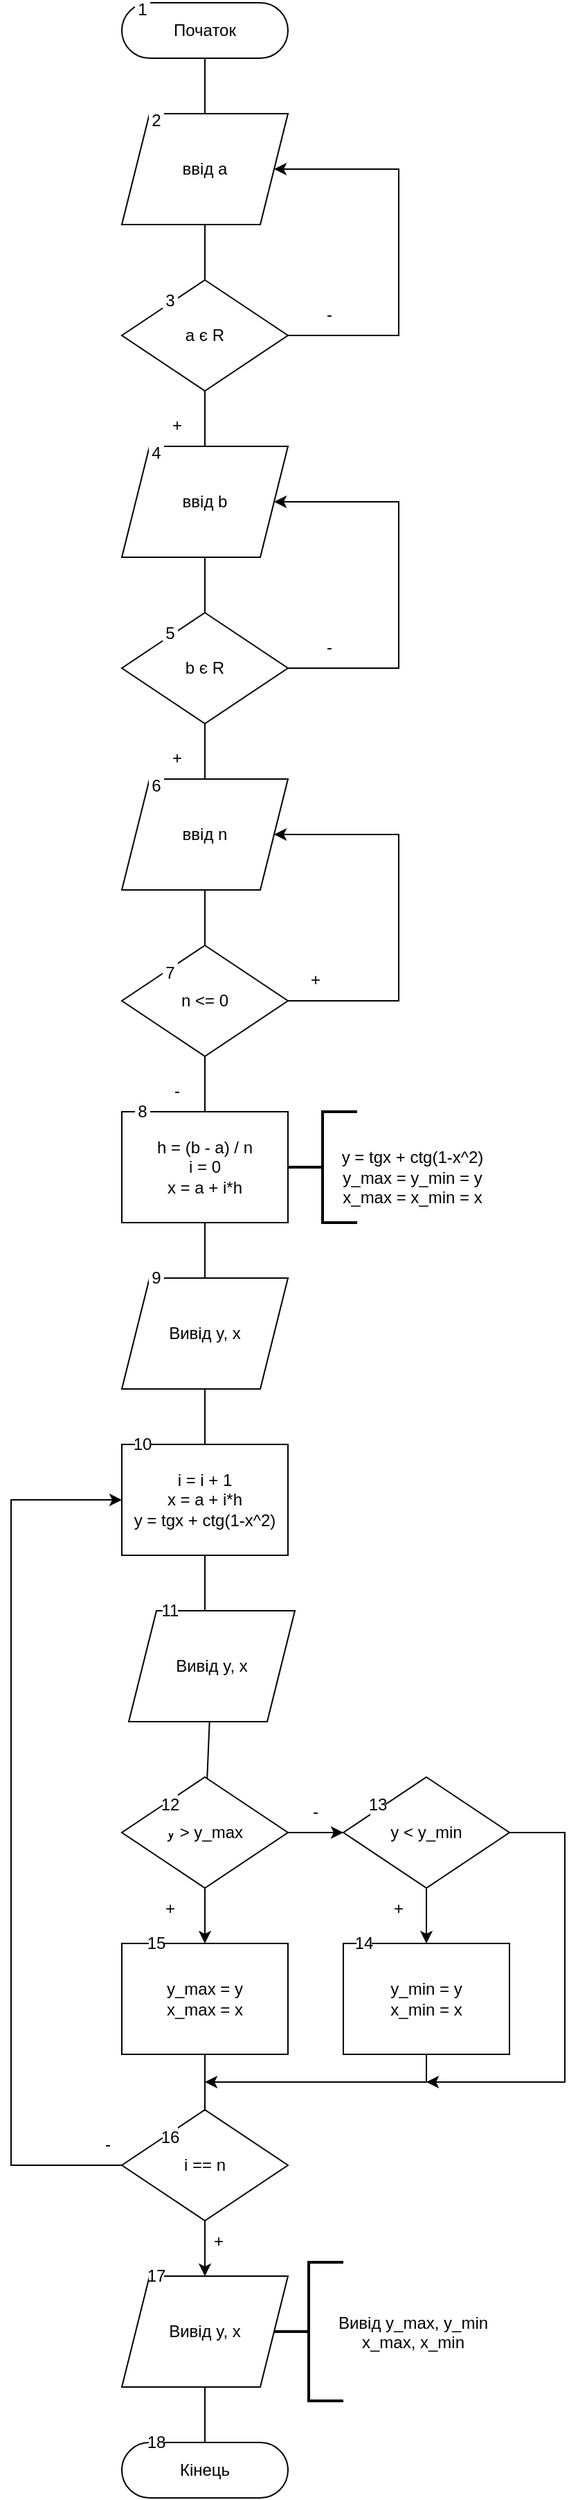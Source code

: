 <mxfile version="20.4.0" type="device"><diagram id="GCoSlFotUA6Nspxgq5no" name="Сторінка-1"><mxGraphModel dx="317" dy="1713" grid="1" gridSize="10" guides="1" tooltips="1" connect="1" arrows="1" fold="1" page="1" pageScale="1" pageWidth="827" pageHeight="1169" math="0" shadow="0"><root><mxCell id="0"/><mxCell id="1" parent="0"/><mxCell id="e6ymq5OhCVcqAGx59tbJ-1" value="Початок" style="rounded=1;whiteSpace=wrap;html=1;arcSize=50;" parent="1" vertex="1"><mxGeometry x="320" y="-1160" width="120" height="40" as="geometry"/></mxCell><mxCell id="e6ymq5OhCVcqAGx59tbJ-2" value="&lt;div&gt;Кінець&lt;/div&gt;" style="rounded=1;whiteSpace=wrap;html=1;arcSize=50;" parent="1" vertex="1"><mxGeometry x="320" y="600" width="120" height="40" as="geometry"/></mxCell><mxCell id="e6ymq5OhCVcqAGx59tbJ-4" value="ввід а" style="shape=parallelogram;perimeter=parallelogramPerimeter;whiteSpace=wrap;html=1;fixedSize=1;rounded=0;gradientColor=none;" parent="1" vertex="1"><mxGeometry x="320" y="-1080" width="120" height="80" as="geometry"/></mxCell><mxCell id="e6ymq5OhCVcqAGx59tbJ-5" value="1" style="rounded=0;whiteSpace=wrap;html=1;gradientColor=none;strokeColor=#FFFFFF;" parent="1" vertex="1"><mxGeometry x="330" y="-1160" width="10" height="10" as="geometry"/></mxCell><mxCell id="e6ymq5OhCVcqAGx59tbJ-6" value="1" style="rounded=0;whiteSpace=wrap;html=1;gradientColor=none;strokeColor=#FFFFFF;" parent="1" vertex="1"><mxGeometry x="340" y="-840" width="10" height="10" as="geometry"/></mxCell><mxCell id="e6ymq5OhCVcqAGx59tbJ-21" value="" style="endArrow=none;html=1;rounded=0;entryX=0.5;entryY=1;entryDx=0;entryDy=0;exitX=0.5;exitY=0;exitDx=0;exitDy=0;" parent="1" source="e6ymq5OhCVcqAGx59tbJ-4" target="e6ymq5OhCVcqAGx59tbJ-1" edge="1"><mxGeometry width="50" height="50" relative="1" as="geometry"><mxPoint x="300" y="-1060" as="sourcePoint"/><mxPoint x="350" y="-1110" as="targetPoint"/></mxGeometry></mxCell><mxCell id="e6ymq5OhCVcqAGx59tbJ-22" value="а є R" style="rhombus;whiteSpace=wrap;html=1;rounded=0;gradientColor=none;" parent="1" vertex="1"><mxGeometry x="320" y="-960" width="120" height="80" as="geometry"/></mxCell><mxCell id="e6ymq5OhCVcqAGx59tbJ-24" value="&lt;div&gt;2&lt;/div&gt;" style="rounded=0;whiteSpace=wrap;html=1;gradientColor=none;strokeColor=#FFFFFF;" parent="1" vertex="1"><mxGeometry x="340" y="-1080" width="10" height="10" as="geometry"/></mxCell><mxCell id="e6ymq5OhCVcqAGx59tbJ-25" value="&lt;div&gt;3&lt;/div&gt;" style="rounded=0;whiteSpace=wrap;html=1;gradientColor=none;strokeColor=#FFFFFF;" parent="1" vertex="1"><mxGeometry x="350" y="-950" width="10" height="10" as="geometry"/></mxCell><mxCell id="e6ymq5OhCVcqAGx59tbJ-26" value="" style="endArrow=none;html=1;rounded=0;exitX=0.5;exitY=0;exitDx=0;exitDy=0;" parent="1" source="e6ymq5OhCVcqAGx59tbJ-22" target="e6ymq5OhCVcqAGx59tbJ-4" edge="1"><mxGeometry width="50" height="50" relative="1" as="geometry"><mxPoint x="350" y="-950" as="sourcePoint"/><mxPoint x="390" y="-990" as="targetPoint"/></mxGeometry></mxCell><mxCell id="e6ymq5OhCVcqAGx59tbJ-29" value="ввід b" style="shape=parallelogram;perimeter=parallelogramPerimeter;whiteSpace=wrap;html=1;fixedSize=1;rounded=0;gradientColor=none;" parent="1" vertex="1"><mxGeometry x="320" y="-840" width="120" height="80" as="geometry"/></mxCell><mxCell id="e6ymq5OhCVcqAGx59tbJ-30" value="" style="endArrow=none;html=1;rounded=0;" parent="1" source="e6ymq5OhCVcqAGx59tbJ-29" target="e6ymq5OhCVcqAGx59tbJ-22" edge="1"><mxGeometry width="50" height="50" relative="1" as="geometry"><mxPoint x="530" y="-830" as="sourcePoint"/><mxPoint x="580" y="-880" as="targetPoint"/></mxGeometry></mxCell><mxCell id="e6ymq5OhCVcqAGx59tbJ-31" value="b є R" style="rhombus;whiteSpace=wrap;html=1;rounded=0;gradientColor=none;" parent="1" vertex="1"><mxGeometry x="320" y="-720" width="120" height="80" as="geometry"/></mxCell><mxCell id="e6ymq5OhCVcqAGx59tbJ-32" value="" style="endArrow=none;html=1;rounded=0;" parent="1" source="e6ymq5OhCVcqAGx59tbJ-31" target="e6ymq5OhCVcqAGx59tbJ-29" edge="1"><mxGeometry width="50" height="50" relative="1" as="geometry"><mxPoint x="490" y="-710" as="sourcePoint"/><mxPoint x="540" y="-760" as="targetPoint"/></mxGeometry></mxCell><mxCell id="e6ymq5OhCVcqAGx59tbJ-34" value="ввід n" style="shape=parallelogram;perimeter=parallelogramPerimeter;whiteSpace=wrap;html=1;fixedSize=1;rounded=0;gradientColor=none;" parent="1" vertex="1"><mxGeometry x="320" y="-600" width="120" height="80" as="geometry"/></mxCell><mxCell id="e6ymq5OhCVcqAGx59tbJ-35" value="n &amp;lt;= 0" style="rhombus;whiteSpace=wrap;html=1;rounded=0;gradientColor=none;" parent="1" vertex="1"><mxGeometry x="320" y="-480" width="120" height="80" as="geometry"/></mxCell><mxCell id="e6ymq5OhCVcqAGx59tbJ-36" value="" style="endArrow=none;html=1;rounded=0;" parent="1" source="e6ymq5OhCVcqAGx59tbJ-35" target="e6ymq5OhCVcqAGx59tbJ-34" edge="1"><mxGeometry width="50" height="50" relative="1" as="geometry"><mxPoint x="460" y="-480" as="sourcePoint"/><mxPoint x="510" y="-530" as="targetPoint"/></mxGeometry></mxCell><mxCell id="e6ymq5OhCVcqAGx59tbJ-37" value="" style="endArrow=none;html=1;rounded=0;" parent="1" source="e6ymq5OhCVcqAGx59tbJ-34" target="e6ymq5OhCVcqAGx59tbJ-31" edge="1"><mxGeometry width="50" height="50" relative="1" as="geometry"><mxPoint x="530" y="-600" as="sourcePoint"/><mxPoint x="580" y="-650" as="targetPoint"/></mxGeometry></mxCell><mxCell id="e6ymq5OhCVcqAGx59tbJ-40" value="&lt;div&gt;4&lt;/div&gt;" style="rounded=0;whiteSpace=wrap;html=1;gradientColor=none;strokeColor=#FFFFFF;" parent="1" vertex="1"><mxGeometry x="340" y="-840" width="10" height="10" as="geometry"/></mxCell><mxCell id="e6ymq5OhCVcqAGx59tbJ-42" value="5" style="rounded=0;whiteSpace=wrap;html=1;gradientColor=none;strokeColor=#FFFFFF;" parent="1" vertex="1"><mxGeometry x="350" y="-710" width="10" height="10" as="geometry"/></mxCell><mxCell id="e6ymq5OhCVcqAGx59tbJ-43" value="6" style="rounded=0;whiteSpace=wrap;html=1;gradientColor=none;strokeColor=#FFFFFF;" parent="1" vertex="1"><mxGeometry x="340" y="-600" width="10" height="10" as="geometry"/></mxCell><mxCell id="e6ymq5OhCVcqAGx59tbJ-44" value="7" style="rounded=0;whiteSpace=wrap;html=1;gradientColor=none;strokeColor=#FFFFFF;" parent="1" vertex="1"><mxGeometry x="350" y="-480" width="10" height="40" as="geometry"/></mxCell><mxCell id="e6ymq5OhCVcqAGx59tbJ-46" value="" style="endArrow=classic;html=1;rounded=0;exitX=1;exitY=0.5;exitDx=0;exitDy=0;" parent="1" source="e6ymq5OhCVcqAGx59tbJ-35" target="e6ymq5OhCVcqAGx59tbJ-34" edge="1"><mxGeometry width="50" height="50" relative="1" as="geometry"><mxPoint x="490" y="-420" as="sourcePoint"/><mxPoint x="540" y="-470" as="targetPoint"/><Array as="points"><mxPoint x="520" y="-440"/><mxPoint x="520" y="-560"/></Array></mxGeometry></mxCell><mxCell id="e6ymq5OhCVcqAGx59tbJ-47" value="" style="endArrow=classic;html=1;rounded=0;exitX=1;exitY=0.5;exitDx=0;exitDy=0;" parent="1" edge="1"><mxGeometry width="50" height="50" relative="1" as="geometry"><mxPoint x="440" y="-680" as="sourcePoint"/><mxPoint x="430" y="-800" as="targetPoint"/><Array as="points"><mxPoint x="520" y="-680"/><mxPoint x="520" y="-800"/></Array></mxGeometry></mxCell><mxCell id="e6ymq5OhCVcqAGx59tbJ-48" value="" style="endArrow=classic;html=1;rounded=0;exitX=1;exitY=0.5;exitDx=0;exitDy=0;" parent="1" edge="1"><mxGeometry width="50" height="50" relative="1" as="geometry"><mxPoint x="440" y="-920" as="sourcePoint"/><mxPoint x="430" y="-1040" as="targetPoint"/><Array as="points"><mxPoint x="520" y="-920"/><mxPoint x="520" y="-1040"/></Array></mxGeometry></mxCell><mxCell id="e6ymq5OhCVcqAGx59tbJ-49" value="-" style="rounded=0;whiteSpace=wrap;html=1;strokeColor=none;gradientColor=none;fillColor=none;" parent="1" vertex="1"><mxGeometry x="440" y="-710" width="60" height="30" as="geometry"/></mxCell><mxCell id="e6ymq5OhCVcqAGx59tbJ-50" value="-" style="rounded=0;whiteSpace=wrap;html=1;strokeColor=none;gradientColor=none;fillColor=none;" parent="1" vertex="1"><mxGeometry x="330" y="-390" width="60" height="30" as="geometry"/></mxCell><mxCell id="e6ymq5OhCVcqAGx59tbJ-51" value="-" style="rounded=0;whiteSpace=wrap;html=1;strokeColor=none;gradientColor=none;fillColor=none;" parent="1" vertex="1"><mxGeometry x="440" y="-950" width="60" height="30" as="geometry"/></mxCell><mxCell id="e6ymq5OhCVcqAGx59tbJ-52" value="+" style="rounded=0;whiteSpace=wrap;html=1;strokeColor=none;gradientColor=none;fillColor=none;" parent="1" vertex="1"><mxGeometry x="330" y="-870" width="60" height="30" as="geometry"/></mxCell><mxCell id="e6ymq5OhCVcqAGx59tbJ-56" value="+" style="rounded=0;whiteSpace=wrap;html=1;strokeColor=none;gradientColor=none;fillColor=none;" parent="1" vertex="1"><mxGeometry x="330" y="-630" width="60" height="30" as="geometry"/></mxCell><mxCell id="e6ymq5OhCVcqAGx59tbJ-62" value="" style="endArrow=none;html=1;rounded=0;" parent="1" source="e6ymq5OhCVcqAGx59tbJ-63" target="e6ymq5OhCVcqAGx59tbJ-35" edge="1"><mxGeometry width="50" height="50" relative="1" as="geometry"><mxPoint x="330" y="-370" as="sourcePoint"/><mxPoint x="560" y="-340" as="targetPoint"/></mxGeometry></mxCell><mxCell id="e6ymq5OhCVcqAGx59tbJ-63" value="&lt;div&gt;h = (b - a) / n&lt;/div&gt;&lt;div&gt;i = 0&lt;br&gt;&lt;/div&gt;&lt;div&gt;x = a + i*h&lt;/div&gt;" style="rounded=0;whiteSpace=wrap;html=1;strokeColor=#000000;fillColor=default;gradientColor=none;" parent="1" vertex="1"><mxGeometry x="320" y="-360" width="120" height="80" as="geometry"/></mxCell><mxCell id="e6ymq5OhCVcqAGx59tbJ-64" value="+" style="rounded=0;whiteSpace=wrap;html=1;strokeColor=none;gradientColor=none;fillColor=none;" parent="1" vertex="1"><mxGeometry x="430" y="-470" width="60" height="30" as="geometry"/></mxCell><mxCell id="e6ymq5OhCVcqAGx59tbJ-65" value="&lt;div&gt;Вивід y, x&lt;/div&gt;" style="shape=parallelogram;perimeter=parallelogramPerimeter;whiteSpace=wrap;html=1;fixedSize=1;rounded=0;strokeColor=#000000;fillColor=default;gradientColor=none;" parent="1" vertex="1"><mxGeometry x="320" y="-240" width="120" height="80" as="geometry"/></mxCell><mxCell id="e6ymq5OhCVcqAGx59tbJ-66" value="8" style="rounded=0;whiteSpace=wrap;html=1;gradientColor=none;strokeColor=#FFFFFF;" parent="1" vertex="1"><mxGeometry x="330" y="-380" width="10" height="40" as="geometry"/></mxCell><mxCell id="e6ymq5OhCVcqAGx59tbJ-67" value="9" style="rounded=0;whiteSpace=wrap;html=1;gradientColor=none;strokeColor=#FFFFFF;" parent="1" vertex="1"><mxGeometry x="340" y="-260" width="10" height="40" as="geometry"/></mxCell><mxCell id="e6ymq5OhCVcqAGx59tbJ-68" value="" style="endArrow=none;html=1;rounded=0;" parent="1" source="e6ymq5OhCVcqAGx59tbJ-65" target="e6ymq5OhCVcqAGx59tbJ-63" edge="1"><mxGeometry width="50" height="50" relative="1" as="geometry"><mxPoint x="510" y="-230" as="sourcePoint"/><mxPoint x="560" y="-280" as="targetPoint"/></mxGeometry></mxCell><mxCell id="U12YQnXA8Tl8tflIaSpb-1" value="&lt;div&gt;i = i + 1&lt;/div&gt;&lt;div&gt;x = a + i*h&lt;br&gt;&lt;/div&gt;&lt;div&gt;y = tgx + ctg(1-x^2)&lt;/div&gt;" style="rounded=0;whiteSpace=wrap;html=1;" parent="1" vertex="1"><mxGeometry x="320" y="-120" width="120" height="80" as="geometry"/></mxCell><mxCell id="U12YQnXA8Tl8tflIaSpb-2" value="" style="endArrow=none;html=1;rounded=0;" parent="1" source="e6ymq5OhCVcqAGx59tbJ-65" target="U12YQnXA8Tl8tflIaSpb-1" edge="1"><mxGeometry width="50" height="50" relative="1" as="geometry"><mxPoint x="390" y="-170" as="sourcePoint"/><mxPoint x="560" y="-160" as="targetPoint"/></mxGeometry></mxCell><mxCell id="U12YQnXA8Tl8tflIaSpb-4" value="" style="strokeWidth=2;html=1;shape=mxgraph.flowchart.annotation_2;align=left;labelPosition=right;pointerEvents=1;fillColor=default;" parent="1" vertex="1"><mxGeometry x="440" y="-360" width="50" height="80" as="geometry"/></mxCell><mxCell id="U12YQnXA8Tl8tflIaSpb-7" value="&lt;br&gt;&lt;div&gt;y = tgx + ctg(1-x^2)&lt;/div&gt;&lt;div&gt;y_max = y_min = y&lt;/div&gt;&lt;div&gt;x_max = x_min = x&lt;/div&gt;" style="rounded=1;whiteSpace=wrap;html=1;fillColor=none;strokeColor=none;" parent="1" vertex="1"><mxGeometry x="470" y="-360" width="120" height="80" as="geometry"/></mxCell><mxCell id="U12YQnXA8Tl8tflIaSpb-12" value="y &amp;gt; y_max" style="rhombus;whiteSpace=wrap;html=1;fillColor=default;" parent="1" vertex="1"><mxGeometry x="320" y="120" width="120" height="80" as="geometry"/></mxCell><mxCell id="U12YQnXA8Tl8tflIaSpb-13" value="y &amp;lt; y_min" style="rhombus;whiteSpace=wrap;html=1;fillColor=default;" parent="1" vertex="1"><mxGeometry x="480" y="120" width="120" height="80" as="geometry"/></mxCell><mxCell id="U12YQnXA8Tl8tflIaSpb-14" value="&lt;div&gt;y_max = y&lt;/div&gt;&lt;div&gt;x_max = x&lt;br&gt;&lt;/div&gt;" style="rounded=0;whiteSpace=wrap;html=1;fillColor=default;" parent="1" vertex="1"><mxGeometry x="320" y="240" width="120" height="80" as="geometry"/></mxCell><mxCell id="U12YQnXA8Tl8tflIaSpb-15" value="&lt;div&gt;y_min = y&lt;/div&gt;&lt;div&gt;x_min = x&lt;br&gt;&lt;/div&gt;" style="rounded=0;whiteSpace=wrap;html=1;fillColor=default;" parent="1" vertex="1"><mxGeometry x="480" y="240" width="120" height="80" as="geometry"/></mxCell><mxCell id="U12YQnXA8Tl8tflIaSpb-18" value="" style="endArrow=none;html=1;rounded=0;" parent="1" target="U12YQnXA8Tl8tflIaSpb-1" edge="1"><mxGeometry width="50" height="50" relative="1" as="geometry"><mxPoint x="380" as="sourcePoint"/><mxPoint x="320" y="-30" as="targetPoint"/></mxGeometry></mxCell><mxCell id="U12YQnXA8Tl8tflIaSpb-21" value="" style="endArrow=classic;html=1;rounded=0;" parent="1" source="U12YQnXA8Tl8tflIaSpb-28" target="U12YQnXA8Tl8tflIaSpb-30" edge="1"><mxGeometry width="50" height="50" relative="1" as="geometry"><mxPoint x="167.36" y="590" as="sourcePoint"/><mxPoint x="30" y="666.76" as="targetPoint"/></mxGeometry></mxCell><mxCell id="U12YQnXA8Tl8tflIaSpb-25" value="" style="endArrow=classic;html=1;rounded=0;exitX=0.5;exitY=1;exitDx=0;exitDy=0;" parent="1" source="U12YQnXA8Tl8tflIaSpb-12" target="U12YQnXA8Tl8tflIaSpb-14" edge="1"><mxGeometry width="50" height="50" relative="1" as="geometry"><mxPoint x="227.36" y="280" as="sourcePoint"/><mxPoint x="90" y="356.76" as="targetPoint"/></mxGeometry></mxCell><mxCell id="U12YQnXA8Tl8tflIaSpb-27" value="" style="endArrow=none;html=1;rounded=0;" parent="1" source="U12YQnXA8Tl8tflIaSpb-12" target="U12YQnXA8Tl8tflIaSpb-63" edge="1"><mxGeometry width="50" height="50" relative="1" as="geometry"><mxPoint x="210" y="290" as="sourcePoint"/><mxPoint x="380" y="120.0" as="targetPoint"/></mxGeometry></mxCell><mxCell id="U12YQnXA8Tl8tflIaSpb-28" value="i == n" style="rhombus;whiteSpace=wrap;html=1;fillColor=default;" parent="1" vertex="1"><mxGeometry x="320" y="360" width="120" height="80" as="geometry"/></mxCell><mxCell id="U12YQnXA8Tl8tflIaSpb-29" value="" style="endArrow=none;html=1;rounded=0;" parent="1" source="U12YQnXA8Tl8tflIaSpb-28" target="U12YQnXA8Tl8tflIaSpb-14" edge="1"><mxGeometry width="50" height="50" relative="1" as="geometry"><mxPoint x="160" y="370" as="sourcePoint"/><mxPoint x="210" y="320" as="targetPoint"/></mxGeometry></mxCell><mxCell id="U12YQnXA8Tl8tflIaSpb-30" value="&lt;div&gt;Вивід y, x&lt;/div&gt;" style="shape=parallelogram;perimeter=parallelogramPerimeter;whiteSpace=wrap;html=1;fixedSize=1;rounded=0;strokeColor=#000000;fillColor=default;gradientColor=none;" parent="1" vertex="1"><mxGeometry x="320" y="480" width="120" height="80" as="geometry"/></mxCell><mxCell id="U12YQnXA8Tl8tflIaSpb-31" value="" style="endArrow=none;html=1;rounded=0;" parent="1" source="e6ymq5OhCVcqAGx59tbJ-2" target="U12YQnXA8Tl8tflIaSpb-30" edge="1"><mxGeometry width="50" height="50" relative="1" as="geometry"><mxPoint x="150" y="670" as="sourcePoint"/><mxPoint x="200" y="620" as="targetPoint"/></mxGeometry></mxCell><mxCell id="U12YQnXA8Tl8tflIaSpb-32" value="" style="endArrow=classic;html=1;rounded=0;exitX=0;exitY=0.5;exitDx=0;exitDy=0;" parent="1" source="U12YQnXA8Tl8tflIaSpb-28" target="U12YQnXA8Tl8tflIaSpb-1" edge="1"><mxGeometry width="50" height="50" relative="1" as="geometry"><mxPoint x="252.005" y="634.577" as="sourcePoint"/><mxPoint x="120" y="-200" as="targetPoint"/><Array as="points"><mxPoint x="240" y="400"/><mxPoint x="240" y="-80"/></Array></mxGeometry></mxCell><mxCell id="U12YQnXA8Tl8tflIaSpb-34" value="" style="endArrow=classic;html=1;rounded=0;" parent="1" source="U12YQnXA8Tl8tflIaSpb-13" target="U12YQnXA8Tl8tflIaSpb-15" edge="1"><mxGeometry width="50" height="50" relative="1" as="geometry"><mxPoint x="782.005" y="379.997" as="sourcePoint"/><mxPoint x="460" y="625.42" as="targetPoint"/></mxGeometry></mxCell><mxCell id="U12YQnXA8Tl8tflIaSpb-35" value="10" style="rounded=0;whiteSpace=wrap;html=1;gradientColor=none;strokeColor=#FFFFFF;" parent="1" vertex="1"><mxGeometry x="330" y="-140" width="10" height="40" as="geometry"/></mxCell><mxCell id="U12YQnXA8Tl8tflIaSpb-41" value="12" style="rounded=0;whiteSpace=wrap;html=1;gradientColor=none;strokeColor=#FFFFFF;" parent="1" vertex="1"><mxGeometry x="350" y="120" width="10" height="40" as="geometry"/></mxCell><mxCell id="U12YQnXA8Tl8tflIaSpb-42" value="13" style="rounded=0;whiteSpace=wrap;html=1;gradientColor=none;strokeColor=#FFFFFF;" parent="1" vertex="1"><mxGeometry x="500" y="120" width="10" height="40" as="geometry"/></mxCell><mxCell id="U12YQnXA8Tl8tflIaSpb-43" value="15" style="rounded=0;whiteSpace=wrap;html=1;gradientColor=none;strokeColor=#FFFFFF;" parent="1" vertex="1"><mxGeometry x="340" y="220" width="10" height="40" as="geometry"/></mxCell><mxCell id="U12YQnXA8Tl8tflIaSpb-44" value="16" style="rounded=0;whiteSpace=wrap;html=1;gradientColor=none;strokeColor=#FFFFFF;" parent="1" vertex="1"><mxGeometry x="350" y="360" width="10" height="40" as="geometry"/></mxCell><mxCell id="U12YQnXA8Tl8tflIaSpb-45" value="14" style="rounded=0;whiteSpace=wrap;html=1;gradientColor=none;strokeColor=#FFFFFF;" parent="1" vertex="1"><mxGeometry x="490" y="220" width="10" height="40" as="geometry"/></mxCell><mxCell id="U12YQnXA8Tl8tflIaSpb-46" value="17" style="rounded=0;whiteSpace=wrap;html=1;gradientColor=none;strokeColor=#FFFFFF;" parent="1" vertex="1"><mxGeometry x="340" y="460" width="10" height="40" as="geometry"/></mxCell><mxCell id="U12YQnXA8Tl8tflIaSpb-47" value="18" style="rounded=0;whiteSpace=wrap;html=1;gradientColor=none;strokeColor=#FFFFFF;" parent="1" vertex="1"><mxGeometry x="340" y="580" width="10" height="40" as="geometry"/></mxCell><mxCell id="U12YQnXA8Tl8tflIaSpb-49" value="+" style="rounded=0;whiteSpace=wrap;html=1;strokeColor=none;gradientColor=none;fillColor=none;" parent="1" vertex="1"><mxGeometry x="490" y="200" width="60" height="30" as="geometry"/></mxCell><mxCell id="U12YQnXA8Tl8tflIaSpb-56" value="-" style="rounded=0;whiteSpace=wrap;html=1;strokeColor=none;gradientColor=none;fillColor=none;" parent="1" vertex="1"><mxGeometry x="430" y="130" width="60" height="30" as="geometry"/></mxCell><mxCell id="U12YQnXA8Tl8tflIaSpb-59" value="+" style="rounded=0;whiteSpace=wrap;html=1;strokeColor=none;gradientColor=none;fillColor=none;" parent="1" vertex="1"><mxGeometry x="360" y="440" width="60" height="30" as="geometry"/></mxCell><mxCell id="U12YQnXA8Tl8tflIaSpb-60" value="-" style="rounded=0;whiteSpace=wrap;html=1;strokeColor=none;gradientColor=none;fillColor=none;" parent="1" vertex="1"><mxGeometry x="280" y="370" width="60" height="30" as="geometry"/></mxCell><mxCell id="U12YQnXA8Tl8tflIaSpb-63" value="&lt;div&gt;Вивід y, x&lt;/div&gt;" style="shape=parallelogram;perimeter=parallelogramPerimeter;whiteSpace=wrap;html=1;fixedSize=1;rounded=0;strokeColor=#000000;fillColor=default;gradientColor=none;" parent="1" vertex="1"><mxGeometry x="325" width="120" height="80" as="geometry"/></mxCell><mxCell id="U12YQnXA8Tl8tflIaSpb-66" value="11" style="rounded=0;whiteSpace=wrap;html=1;gradientColor=none;strokeColor=#FFFFFF;" parent="1" vertex="1"><mxGeometry x="350" y="-20" width="10" height="40" as="geometry"/></mxCell><mxCell id="U12YQnXA8Tl8tflIaSpb-67" value="" style="endArrow=classic;html=1;rounded=0;" parent="1" source="U12YQnXA8Tl8tflIaSpb-12" target="U12YQnXA8Tl8tflIaSpb-13" edge="1"><mxGeometry width="50" height="50" relative="1" as="geometry"><mxPoint x="500" y="230" as="sourcePoint"/><mxPoint x="550" y="180" as="targetPoint"/></mxGeometry></mxCell><mxCell id="U12YQnXA8Tl8tflIaSpb-70" value="" style="endArrow=classic;html=1;rounded=0;" parent="1" source="U12YQnXA8Tl8tflIaSpb-15" edge="1"><mxGeometry width="50" height="50" relative="1" as="geometry"><mxPoint x="730" y="410" as="sourcePoint"/><mxPoint x="380" y="340" as="targetPoint"/><Array as="points"><mxPoint x="540" y="340"/></Array></mxGeometry></mxCell><mxCell id="U12YQnXA8Tl8tflIaSpb-71" value="+" style="rounded=0;whiteSpace=wrap;html=1;strokeColor=none;gradientColor=none;fillColor=none;" parent="1" vertex="1"><mxGeometry x="325" y="200" width="60" height="30" as="geometry"/></mxCell><mxCell id="U12YQnXA8Tl8tflIaSpb-73" value="" style="endArrow=classic;html=1;rounded=0;exitX=1;exitY=0.5;exitDx=0;exitDy=0;" parent="1" source="U12YQnXA8Tl8tflIaSpb-13" edge="1"><mxGeometry width="50" height="50" relative="1" as="geometry"><mxPoint x="710" y="180" as="sourcePoint"/><mxPoint x="540" y="340" as="targetPoint"/><Array as="points"><mxPoint x="640" y="160"/><mxPoint x="640" y="340"/></Array></mxGeometry></mxCell><mxCell id="A1zrj_gFhGSaUC-ft3Qp-1" value="" style="strokeWidth=2;html=1;shape=mxgraph.flowchart.annotation_2;align=left;labelPosition=right;pointerEvents=1;" vertex="1" parent="1"><mxGeometry x="430" y="470" width="50" height="100" as="geometry"/></mxCell><mxCell id="A1zrj_gFhGSaUC-ft3Qp-2" value="&lt;div&gt;Вивід y_max, y_min&lt;/div&gt;&lt;div&gt;x_max, x_min&lt;br&gt;&lt;/div&gt;" style="verticalLabelPosition=bottom;verticalAlign=top;html=1;shape=mxgraph.basic.rect;fillColor2=none;strokeWidth=1;size=20;indent=5;fillColor=none;strokeColor=none;" vertex="1" parent="1"><mxGeometry x="460" y="400" width="140" height="100" as="geometry"/></mxCell></root></mxGraphModel></diagram></mxfile>